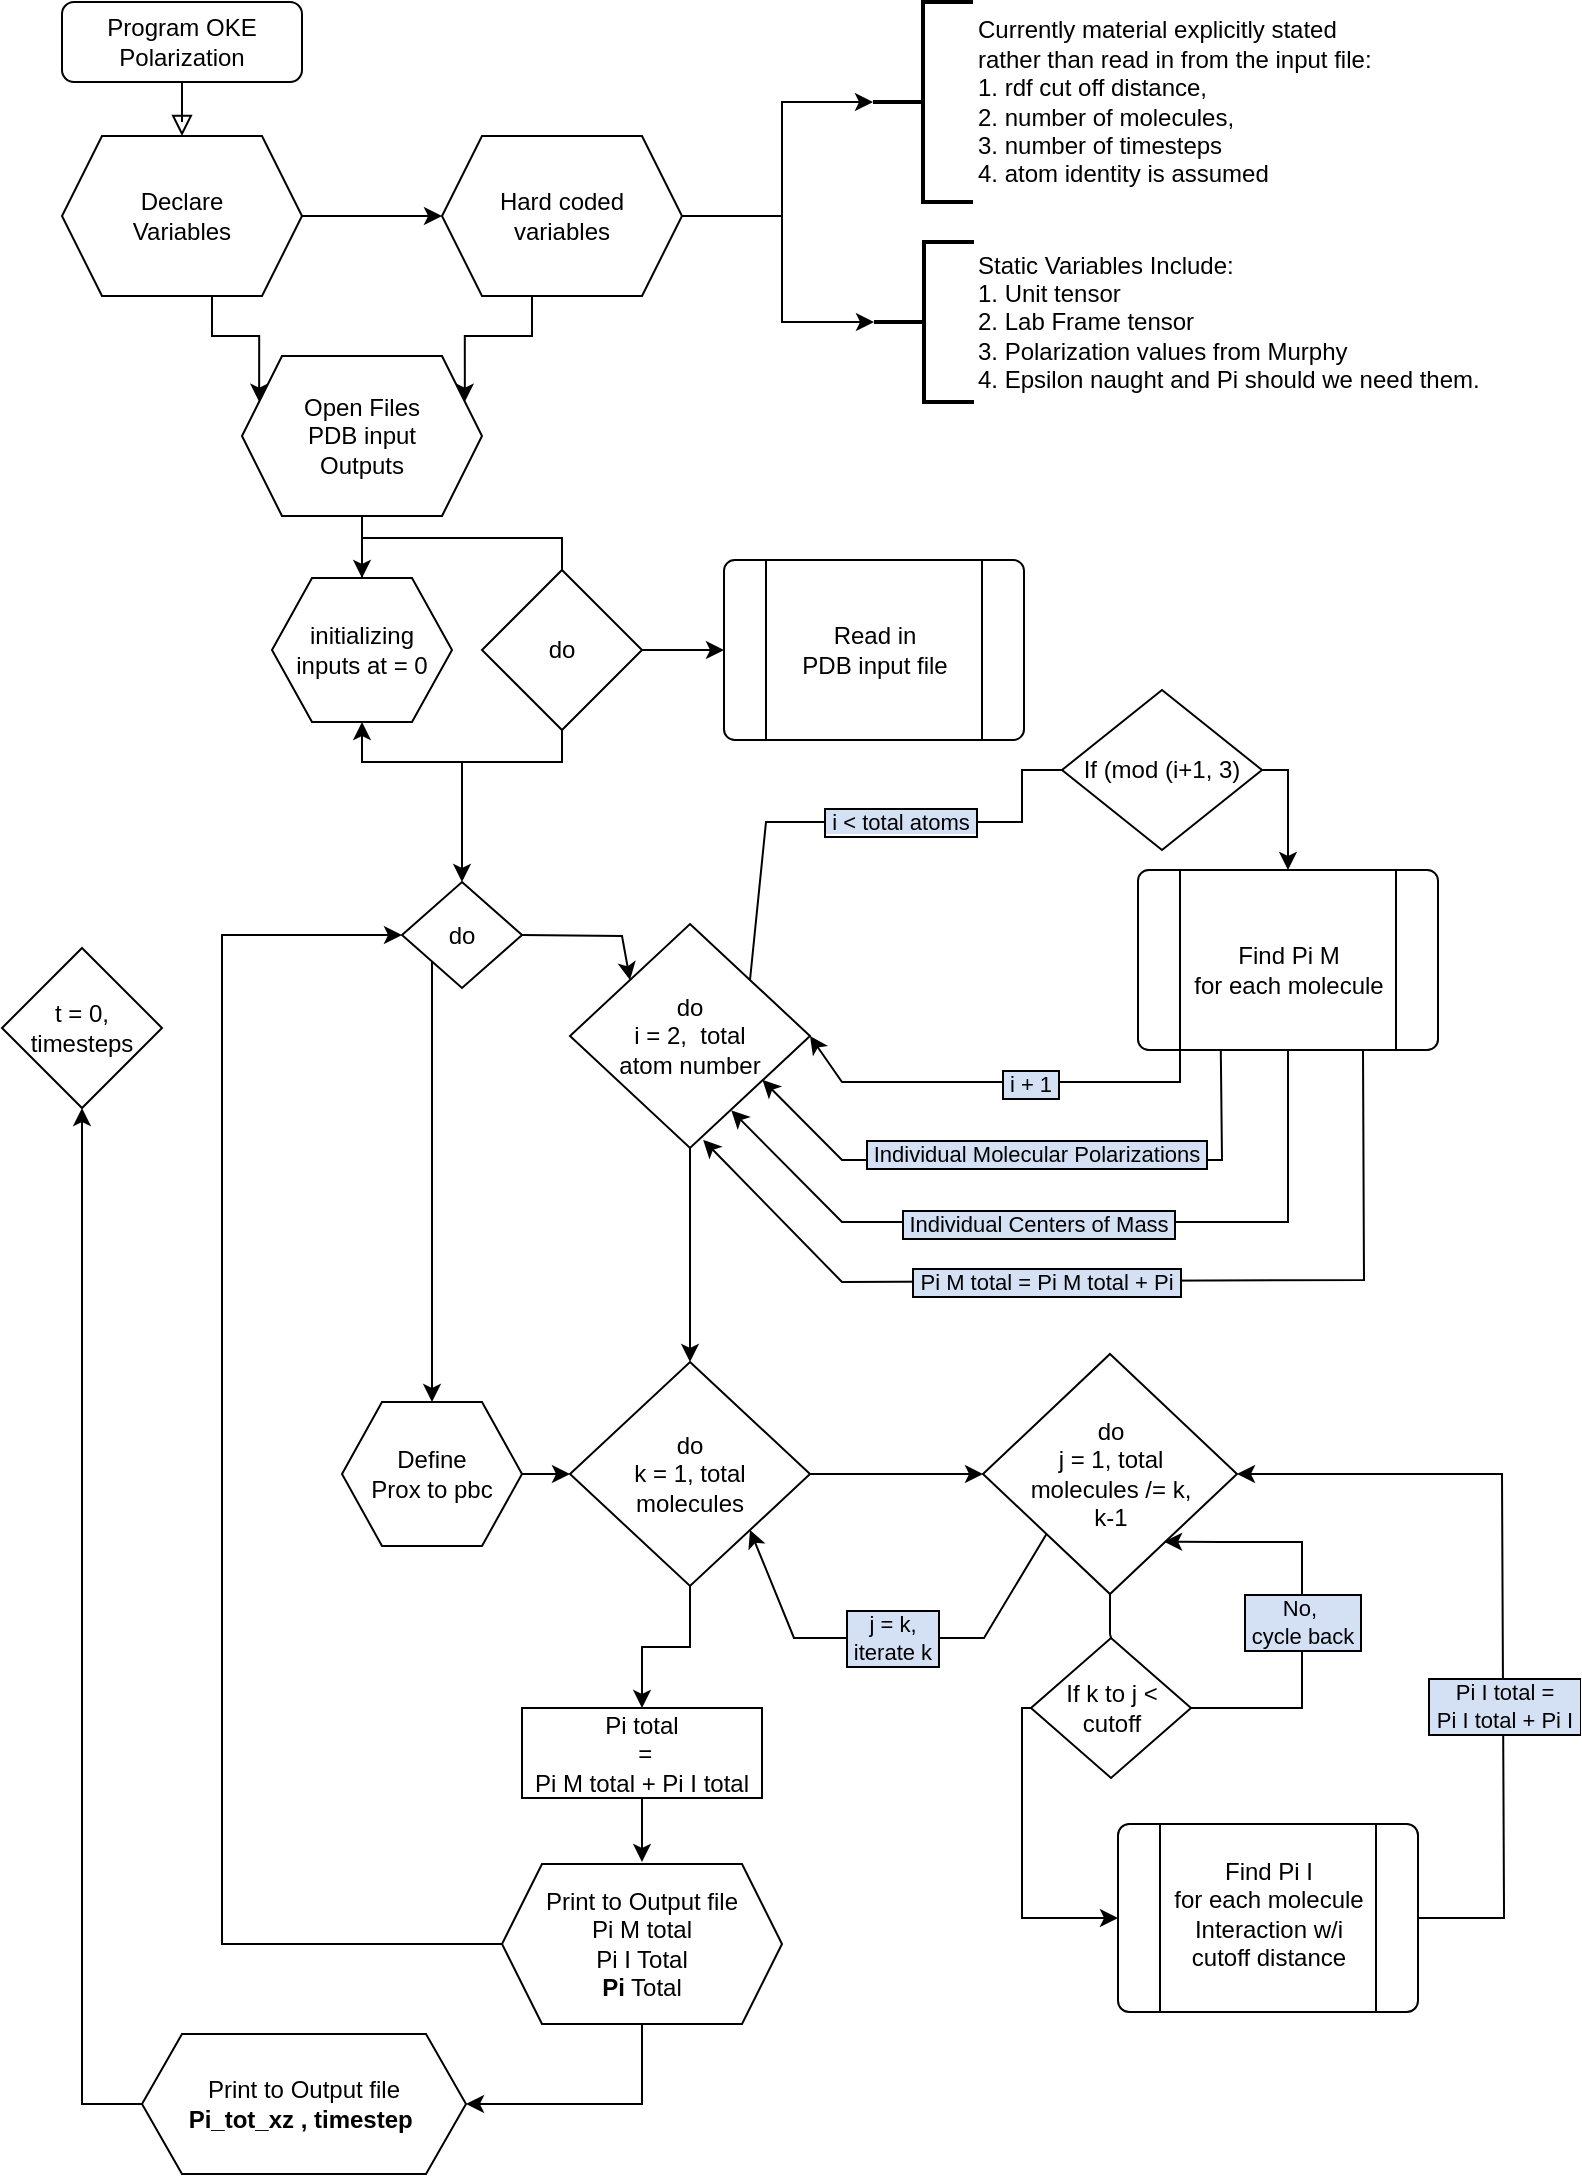 <mxfile version="20.2.3" type="github" pages="4">
  <diagram id="C5RBs43oDa-KdzZeNtuy" name="Overview">
    <mxGraphModel dx="569" dy="333" grid="1" gridSize="10" guides="1" tooltips="1" connect="1" arrows="1" fold="1" page="1" pageScale="1" pageWidth="827" pageHeight="1169" math="0" shadow="0">
      <root>
        <mxCell id="WIyWlLk6GJQsqaUBKTNV-0" />
        <mxCell id="WIyWlLk6GJQsqaUBKTNV-1" parent="WIyWlLk6GJQsqaUBKTNV-0" />
        <mxCell id="WIyWlLk6GJQsqaUBKTNV-2" value="" style="rounded=0;html=1;jettySize=auto;orthogonalLoop=1;fontSize=11;endArrow=block;endFill=0;endSize=8;strokeWidth=1;shadow=0;labelBackgroundColor=none;edgeStyle=orthogonalEdgeStyle;" parent="WIyWlLk6GJQsqaUBKTNV-1" source="WIyWlLk6GJQsqaUBKTNV-3" target="BzoPtWlY8ugBGljkZ4sm-0" edge="1">
          <mxGeometry relative="1" as="geometry" />
        </mxCell>
        <mxCell id="WIyWlLk6GJQsqaUBKTNV-3" value="Program OKE&lt;br&gt;Polarization" style="rounded=1;whiteSpace=wrap;html=1;fontSize=12;glass=0;strokeWidth=1;shadow=0;" parent="WIyWlLk6GJQsqaUBKTNV-1" vertex="1">
          <mxGeometry x="40" y="30" width="120" height="40" as="geometry" />
        </mxCell>
        <mxCell id="BzoPtWlY8ugBGljkZ4sm-4" style="edgeStyle=orthogonalEdgeStyle;rounded=0;orthogonalLoop=1;jettySize=auto;html=1;exitX=0.625;exitY=1;exitDx=0;exitDy=0;entryX=0;entryY=0.25;entryDx=0;entryDy=0;" edge="1" parent="WIyWlLk6GJQsqaUBKTNV-1" source="BzoPtWlY8ugBGljkZ4sm-0" target="BzoPtWlY8ugBGljkZ4sm-2">
          <mxGeometry relative="1" as="geometry" />
        </mxCell>
        <mxCell id="BzoPtWlY8ugBGljkZ4sm-7" style="edgeStyle=orthogonalEdgeStyle;rounded=0;orthogonalLoop=1;jettySize=auto;html=1;exitX=1;exitY=0.5;exitDx=0;exitDy=0;entryX=0;entryY=0.5;entryDx=0;entryDy=0;" edge="1" parent="WIyWlLk6GJQsqaUBKTNV-1" source="BzoPtWlY8ugBGljkZ4sm-0" target="BzoPtWlY8ugBGljkZ4sm-1">
          <mxGeometry relative="1" as="geometry" />
        </mxCell>
        <mxCell id="BzoPtWlY8ugBGljkZ4sm-0" value="Declare &lt;br&gt;Variables" style="shape=hexagon;perimeter=hexagonPerimeter2;whiteSpace=wrap;html=1;fixedSize=1;" vertex="1" parent="WIyWlLk6GJQsqaUBKTNV-1">
          <mxGeometry x="40" y="97" width="120" height="80" as="geometry" />
        </mxCell>
        <mxCell id="BzoPtWlY8ugBGljkZ4sm-5" style="edgeStyle=orthogonalEdgeStyle;rounded=0;orthogonalLoop=1;jettySize=auto;html=1;exitX=0.375;exitY=1;exitDx=0;exitDy=0;entryX=1;entryY=0.25;entryDx=0;entryDy=0;" edge="1" parent="WIyWlLk6GJQsqaUBKTNV-1" source="BzoPtWlY8ugBGljkZ4sm-1" target="BzoPtWlY8ugBGljkZ4sm-2">
          <mxGeometry relative="1" as="geometry" />
        </mxCell>
        <mxCell id="BzoPtWlY8ugBGljkZ4sm-9" style="edgeStyle=orthogonalEdgeStyle;rounded=0;orthogonalLoop=1;jettySize=auto;html=1;exitX=1;exitY=0.5;exitDx=0;exitDy=0;entryX=0;entryY=0.5;entryDx=0;entryDy=0;entryPerimeter=0;" edge="1" parent="WIyWlLk6GJQsqaUBKTNV-1" source="BzoPtWlY8ugBGljkZ4sm-1" target="BzoPtWlY8ugBGljkZ4sm-10">
          <mxGeometry relative="1" as="geometry">
            <mxPoint x="530" y="150" as="targetPoint" />
            <Array as="points">
              <mxPoint x="400" y="137" />
              <mxPoint x="400" y="80" />
            </Array>
          </mxGeometry>
        </mxCell>
        <mxCell id="szARiX66L0y_KDkhhzYn-0" style="edgeStyle=orthogonalEdgeStyle;rounded=0;orthogonalLoop=1;jettySize=auto;html=1;exitX=1;exitY=0.5;exitDx=0;exitDy=0;entryX=0;entryY=0.5;entryDx=0;entryDy=0;entryPerimeter=0;" edge="1" parent="WIyWlLk6GJQsqaUBKTNV-1" source="BzoPtWlY8ugBGljkZ4sm-1" target="szARiX66L0y_KDkhhzYn-1">
          <mxGeometry relative="1" as="geometry">
            <mxPoint x="470" y="200" as="targetPoint" />
            <Array as="points">
              <mxPoint x="400" y="137" />
              <mxPoint x="400" y="190" />
            </Array>
          </mxGeometry>
        </mxCell>
        <mxCell id="BzoPtWlY8ugBGljkZ4sm-1" value="Hard coded &lt;br&gt;&lt;span style=&quot;color: rgba(0, 0, 0, 0); font-family: monospace; font-size: 0px; text-align: start;&quot;&gt;%3CmxGraphModel%3E%3Croot%3E%3CmxCell%20id%3D%220%22%2F%3E%3CmxCell%20id%3D%221%22%20parent%3D%220%22%2F%3E%3CmxCell%20id%3D%222%22%20value%3D%22%22%20style%3D%22shape%3Dhexagon%3Bperimeter%3DhexagonPerimeter2%3BwhiteSpace%3Dwrap%3Bhtml%3D1%3BfixedSize%3D1%3B%22%20vertex%3D%221%22%20parent%3D%221%22%3E%3CmxGeometry%20x%3D%22160%22%20y%3D%22170%22%20width%3D%22120%22%20height%3D%2280%22%20as%3D%22geometry%22%2F%3E%3C%2FmxCell%3E%3C%2Froot%3E%3C%2FmxGraphModel%3E&lt;/span&gt;variables" style="shape=hexagon;perimeter=hexagonPerimeter2;whiteSpace=wrap;html=1;fixedSize=1;" vertex="1" parent="WIyWlLk6GJQsqaUBKTNV-1">
          <mxGeometry x="230" y="97" width="120" height="80" as="geometry" />
        </mxCell>
        <mxCell id="BzoPtWlY8ugBGljkZ4sm-20" value="" style="edgeStyle=orthogonalEdgeStyle;rounded=0;orthogonalLoop=1;jettySize=auto;html=1;" edge="1" parent="WIyWlLk6GJQsqaUBKTNV-1" source="BzoPtWlY8ugBGljkZ4sm-2" target="BzoPtWlY8ugBGljkZ4sm-19">
          <mxGeometry relative="1" as="geometry" />
        </mxCell>
        <mxCell id="BzoPtWlY8ugBGljkZ4sm-2" value="Open Files&lt;br&gt;PDB input&lt;br&gt;Outputs" style="shape=hexagon;perimeter=hexagonPerimeter2;whiteSpace=wrap;html=1;fixedSize=1;" vertex="1" parent="WIyWlLk6GJQsqaUBKTNV-1">
          <mxGeometry x="130" y="207" width="120" height="80" as="geometry" />
        </mxCell>
        <mxCell id="BzoPtWlY8ugBGljkZ4sm-11" value="" style="verticalLabelPosition=bottom;verticalAlign=top;html=1;shape=process;whiteSpace=wrap;rounded=1;size=0.14;arcSize=6;" vertex="1" parent="WIyWlLk6GJQsqaUBKTNV-1">
          <mxGeometry x="371" y="309" width="150" height="90" as="geometry" />
        </mxCell>
        <mxCell id="BzoPtWlY8ugBGljkZ4sm-10" value="Currently material explicitly stated&lt;br&gt;rather than read in from the input file:&lt;br&gt;1. rdf cut off distance, &lt;br&gt;2. number of molecules,&lt;br&gt;3. number of timesteps&lt;br&gt;4. atom identity is assumed" style="strokeWidth=2;html=1;shape=mxgraph.flowchart.annotation_2;align=left;labelPosition=right;pointerEvents=1;" vertex="1" parent="WIyWlLk6GJQsqaUBKTNV-1">
          <mxGeometry x="445.5" y="30" width="50" height="100" as="geometry" />
        </mxCell>
        <mxCell id="BzoPtWlY8ugBGljkZ4sm-12" value="Read in &lt;br&gt;PDB input file" style="text;html=1;resizable=0;autosize=1;align=center;verticalAlign=middle;points=[];fillColor=none;strokeColor=none;rounded=0;" vertex="1" parent="WIyWlLk6GJQsqaUBKTNV-1">
          <mxGeometry x="396" y="334" width="100" height="40" as="geometry" />
        </mxCell>
        <mxCell id="BzoPtWlY8ugBGljkZ4sm-13" value="" style="verticalLabelPosition=bottom;verticalAlign=top;html=1;shape=process;whiteSpace=wrap;rounded=1;size=0.14;arcSize=6;" vertex="1" parent="WIyWlLk6GJQsqaUBKTNV-1">
          <mxGeometry x="578" y="464" width="150" height="90" as="geometry" />
        </mxCell>
        <mxCell id="BzoPtWlY8ugBGljkZ4sm-15" value="" style="verticalLabelPosition=bottom;verticalAlign=top;html=1;shape=process;whiteSpace=wrap;rounded=1;size=0.14;arcSize=6;" vertex="1" parent="WIyWlLk6GJQsqaUBKTNV-1">
          <mxGeometry x="568" y="941" width="150" height="94" as="geometry" />
        </mxCell>
        <mxCell id="BzoPtWlY8ugBGljkZ4sm-17" value="Find Pi M &lt;br&gt;for each molecule" style="text;html=1;resizable=0;autosize=1;align=center;verticalAlign=middle;points=[];fillColor=none;strokeColor=none;rounded=0;" vertex="1" parent="WIyWlLk6GJQsqaUBKTNV-1">
          <mxGeometry x="593" y="494" width="120" height="40" as="geometry" />
        </mxCell>
        <mxCell id="BzoPtWlY8ugBGljkZ4sm-18" value="Find Pi I&lt;br&gt;for each molecule&lt;br&gt;Interaction w/i&lt;br&gt;cutoff distance" style="text;html=1;resizable=0;autosize=1;align=center;verticalAlign=middle;points=[];fillColor=none;strokeColor=none;rounded=0;" vertex="1" parent="WIyWlLk6GJQsqaUBKTNV-1">
          <mxGeometry x="583" y="951" width="120" height="70" as="geometry" />
        </mxCell>
        <mxCell id="BzoPtWlY8ugBGljkZ4sm-43" style="edgeStyle=orthogonalEdgeStyle;rounded=0;orthogonalLoop=1;jettySize=auto;html=1;entryX=0.5;entryY=1;entryDx=0;entryDy=0;" edge="1" parent="WIyWlLk6GJQsqaUBKTNV-1" source="BzoPtWlY8ugBGljkZ4sm-19" target="BzoPtWlY8ugBGljkZ4sm-19">
          <mxGeometry relative="1" as="geometry">
            <Array as="points">
              <mxPoint x="190" y="298" />
              <mxPoint x="290" y="298" />
              <mxPoint x="290" y="410" />
              <mxPoint x="190" y="410" />
            </Array>
          </mxGeometry>
        </mxCell>
        <mxCell id="BzoPtWlY8ugBGljkZ4sm-19" value="initializing&lt;br&gt;inputs at = 0" style="shape=hexagon;perimeter=hexagonPerimeter2;whiteSpace=wrap;html=1;fixedSize=1;" vertex="1" parent="WIyWlLk6GJQsqaUBKTNV-1">
          <mxGeometry x="145" y="318" width="90" height="72" as="geometry" />
        </mxCell>
        <mxCell id="BzoPtWlY8ugBGljkZ4sm-21" value="t = 0, timesteps" style="rhombus;whiteSpace=wrap;html=1;" vertex="1" parent="WIyWlLk6GJQsqaUBKTNV-1">
          <mxGeometry x="10" y="503" width="80" height="80" as="geometry" />
        </mxCell>
        <mxCell id="BzoPtWlY8ugBGljkZ4sm-25" style="edgeStyle=orthogonalEdgeStyle;rounded=0;orthogonalLoop=1;jettySize=auto;html=1;exitX=0;exitY=1;exitDx=0;exitDy=0;" edge="1" parent="WIyWlLk6GJQsqaUBKTNV-1" source="BzoPtWlY8ugBGljkZ4sm-22" target="BzoPtWlY8ugBGljkZ4sm-24">
          <mxGeometry relative="1" as="geometry" />
        </mxCell>
        <mxCell id="BzoPtWlY8ugBGljkZ4sm-22" value="do" style="rhombus;whiteSpace=wrap;html=1;" vertex="1" parent="WIyWlLk6GJQsqaUBKTNV-1">
          <mxGeometry x="210" y="470" width="60" height="53" as="geometry" />
        </mxCell>
        <mxCell id="BzoPtWlY8ugBGljkZ4sm-77" style="edgeStyle=orthogonalEdgeStyle;rounded=0;orthogonalLoop=1;jettySize=auto;html=1;entryX=0;entryY=0.5;entryDx=0;entryDy=0;" edge="1" parent="WIyWlLk6GJQsqaUBKTNV-1" source="BzoPtWlY8ugBGljkZ4sm-24" target="BzoPtWlY8ugBGljkZ4sm-65">
          <mxGeometry relative="1" as="geometry" />
        </mxCell>
        <mxCell id="BzoPtWlY8ugBGljkZ4sm-24" value="Define&lt;br&gt;Prox to pbc" style="shape=hexagon;perimeter=hexagonPerimeter2;whiteSpace=wrap;html=1;fixedSize=1;" vertex="1" parent="WIyWlLk6GJQsqaUBKTNV-1">
          <mxGeometry x="180" y="730" width="90" height="72" as="geometry" />
        </mxCell>
        <mxCell id="BzoPtWlY8ugBGljkZ4sm-48" style="edgeStyle=orthogonalEdgeStyle;rounded=0;orthogonalLoop=1;jettySize=auto;html=1;" edge="1" parent="WIyWlLk6GJQsqaUBKTNV-1" source="BzoPtWlY8ugBGljkZ4sm-26" target="BzoPtWlY8ugBGljkZ4sm-65">
          <mxGeometry relative="1" as="geometry">
            <mxPoint x="330" y="800" as="targetPoint" />
          </mxGeometry>
        </mxCell>
        <mxCell id="BzoPtWlY8ugBGljkZ4sm-26" value="do&lt;br&gt;i = 2,&amp;nbsp; total &lt;br&gt;atom number" style="rhombus;whiteSpace=wrap;html=1;" vertex="1" parent="WIyWlLk6GJQsqaUBKTNV-1">
          <mxGeometry x="294" y="491" width="120" height="112" as="geometry" />
        </mxCell>
        <mxCell id="BzoPtWlY8ugBGljkZ4sm-45" style="edgeStyle=orthogonalEdgeStyle;rounded=0;orthogonalLoop=1;jettySize=auto;html=1;exitX=1;exitY=0.5;exitDx=0;exitDy=0;entryX=0;entryY=0.5;entryDx=0;entryDy=0;" edge="1" parent="WIyWlLk6GJQsqaUBKTNV-1" source="BzoPtWlY8ugBGljkZ4sm-44" target="BzoPtWlY8ugBGljkZ4sm-11">
          <mxGeometry relative="1" as="geometry" />
        </mxCell>
        <mxCell id="BzoPtWlY8ugBGljkZ4sm-44" value="do" style="rhombus;whiteSpace=wrap;html=1;" vertex="1" parent="WIyWlLk6GJQsqaUBKTNV-1">
          <mxGeometry x="250" y="314" width="80" height="80" as="geometry" />
        </mxCell>
        <mxCell id="BzoPtWlY8ugBGljkZ4sm-46" value="" style="endArrow=classic;html=1;rounded=0;entryX=0.5;entryY=0;entryDx=0;entryDy=0;" edge="1" parent="WIyWlLk6GJQsqaUBKTNV-1" target="BzoPtWlY8ugBGljkZ4sm-22">
          <mxGeometry width="50" height="50" relative="1" as="geometry">
            <mxPoint x="240" y="410" as="sourcePoint" />
            <mxPoint x="380" y="490" as="targetPoint" />
            <Array as="points">
              <mxPoint x="240" y="440" />
            </Array>
          </mxGeometry>
        </mxCell>
        <mxCell id="BzoPtWlY8ugBGljkZ4sm-47" value="" style="endArrow=classic;html=1;rounded=0;exitX=1;exitY=0.5;exitDx=0;exitDy=0;entryX=0;entryY=0;entryDx=0;entryDy=0;" edge="1" parent="WIyWlLk6GJQsqaUBKTNV-1" source="BzoPtWlY8ugBGljkZ4sm-22" target="BzoPtWlY8ugBGljkZ4sm-26">
          <mxGeometry width="50" height="50" relative="1" as="geometry">
            <mxPoint x="380" y="650" as="sourcePoint" />
            <mxPoint x="430" y="600" as="targetPoint" />
            <Array as="points">
              <mxPoint x="320" y="497" />
            </Array>
          </mxGeometry>
        </mxCell>
        <mxCell id="BzoPtWlY8ugBGljkZ4sm-49" value="" style="endArrow=classic;html=1;rounded=0;entryX=0.555;entryY=0.964;entryDx=0;entryDy=0;entryPerimeter=0;exitX=0.75;exitY=1;exitDx=0;exitDy=0;" edge="1" parent="WIyWlLk6GJQsqaUBKTNV-1" source="BzoPtWlY8ugBGljkZ4sm-13" target="BzoPtWlY8ugBGljkZ4sm-26">
          <mxGeometry relative="1" as="geometry">
            <mxPoint x="691" y="560" as="sourcePoint" />
            <mxPoint x="354" y="600" as="targetPoint" />
            <Array as="points">
              <mxPoint x="691" y="669" />
              <mxPoint x="430" y="670" />
            </Array>
          </mxGeometry>
        </mxCell>
        <mxCell id="BzoPtWlY8ugBGljkZ4sm-50" value="&amp;nbsp;Pi M total = Pi M total + Pi&amp;nbsp;" style="edgeLabel;resizable=0;html=1;align=center;verticalAlign=middle;labelBorderColor=default;labelBackgroundColor=#D4E1F5;" connectable="0" vertex="1" parent="BzoPtWlY8ugBGljkZ4sm-49">
          <mxGeometry relative="1" as="geometry">
            <mxPoint x="-37" as="offset" />
          </mxGeometry>
        </mxCell>
        <mxCell id="BzoPtWlY8ugBGljkZ4sm-51" value="I" style="endArrow=classic;html=1;rounded=0;exitX=0.5;exitY=1;exitDx=0;exitDy=0;align=center;entryX=0.672;entryY=0.832;entryDx=0;entryDy=0;entryPerimeter=0;" edge="1" parent="WIyWlLk6GJQsqaUBKTNV-1" source="BzoPtWlY8ugBGljkZ4sm-13" target="BzoPtWlY8ugBGljkZ4sm-26">
          <mxGeometry x="0.13" relative="1" as="geometry">
            <mxPoint x="656" y="560.0" as="sourcePoint" />
            <mxPoint x="390" y="600" as="targetPoint" />
            <Array as="points">
              <mxPoint x="653" y="640" />
              <mxPoint x="430" y="640" />
            </Array>
            <mxPoint as="offset" />
          </mxGeometry>
        </mxCell>
        <mxCell id="BzoPtWlY8ugBGljkZ4sm-58" value="&amp;nbsp;Individual Centers of Mass&amp;nbsp;" style="edgeLabel;resizable=0;html=1;align=center;verticalAlign=middle;labelBorderColor=default;labelBackgroundColor=#D4E1F5;" connectable="0" vertex="1" parent="BzoPtWlY8ugBGljkZ4sm-51">
          <mxGeometry relative="1" as="geometry">
            <mxPoint x="-17" y="1" as="offset" />
          </mxGeometry>
        </mxCell>
        <mxCell id="BzoPtWlY8ugBGljkZ4sm-54" value="I" style="endArrow=classic;html=1;rounded=0;entryX=0.802;entryY=0.696;entryDx=0;entryDy=0;entryPerimeter=0;exitX=0.276;exitY=1.002;exitDx=0;exitDy=0;exitPerimeter=0;" edge="1" parent="WIyWlLk6GJQsqaUBKTNV-1" source="BzoPtWlY8ugBGljkZ4sm-13" target="BzoPtWlY8ugBGljkZ4sm-26">
          <mxGeometry relative="1" as="geometry">
            <mxPoint x="620" y="570" as="sourcePoint" />
            <mxPoint x="395.4" y="563.584" as="targetPoint" />
            <Array as="points">
              <mxPoint x="620" y="609" />
              <mxPoint x="430" y="609" />
            </Array>
          </mxGeometry>
        </mxCell>
        <mxCell id="BzoPtWlY8ugBGljkZ4sm-57" value="&amp;nbsp;Individual Molecular Polarizations&amp;nbsp;" style="edgeLabel;resizable=0;html=1;align=center;verticalAlign=middle;labelBorderColor=default;labelBackgroundColor=#D4E1F5;" connectable="0" vertex="1" parent="BzoPtWlY8ugBGljkZ4sm-54">
          <mxGeometry relative="1" as="geometry">
            <mxPoint x="2" y="-3" as="offset" />
          </mxGeometry>
        </mxCell>
        <mxCell id="BzoPtWlY8ugBGljkZ4sm-62" value="" style="endArrow=classic;html=1;rounded=0;exitX=0.14;exitY=0.993;exitDx=0;exitDy=0;entryX=1;entryY=0.5;entryDx=0;entryDy=0;exitPerimeter=0;" edge="1" parent="WIyWlLk6GJQsqaUBKTNV-1" source="BzoPtWlY8ugBGljkZ4sm-13" target="BzoPtWlY8ugBGljkZ4sm-26">
          <mxGeometry relative="1" as="geometry">
            <mxPoint x="599.0" y="566.37" as="sourcePoint" />
            <mxPoint x="410.72" y="555.968" as="targetPoint" />
            <Array as="points">
              <mxPoint x="599" y="570" />
              <mxPoint x="490" y="570" />
              <mxPoint x="470" y="570" />
              <mxPoint x="430" y="570" />
            </Array>
          </mxGeometry>
        </mxCell>
        <mxCell id="BzoPtWlY8ugBGljkZ4sm-64" value="&amp;nbsp;i + 1&amp;nbsp;" style="edgeLabel;resizable=0;html=1;align=center;verticalAlign=middle;labelBorderColor=default;labelBackgroundColor=#D4E1F5;" connectable="0" vertex="1" parent="BzoPtWlY8ugBGljkZ4sm-62">
          <mxGeometry relative="1" as="geometry">
            <mxPoint x="15" y="1" as="offset" />
          </mxGeometry>
        </mxCell>
        <mxCell id="BzoPtWlY8ugBGljkZ4sm-67" style="edgeStyle=orthogonalEdgeStyle;rounded=0;orthogonalLoop=1;jettySize=auto;html=1;exitX=1;exitY=0.5;exitDx=0;exitDy=0;entryX=0;entryY=0.5;entryDx=0;entryDy=0;" edge="1" parent="WIyWlLk6GJQsqaUBKTNV-1" source="BzoPtWlY8ugBGljkZ4sm-65" target="BzoPtWlY8ugBGljkZ4sm-66">
          <mxGeometry relative="1" as="geometry" />
        </mxCell>
        <mxCell id="BzoPtWlY8ugBGljkZ4sm-86" style="edgeStyle=orthogonalEdgeStyle;rounded=0;orthogonalLoop=1;jettySize=auto;html=1;exitX=0.5;exitY=1;exitDx=0;exitDy=0;" edge="1" parent="WIyWlLk6GJQsqaUBKTNV-1" source="BzoPtWlY8ugBGljkZ4sm-65" target="BzoPtWlY8ugBGljkZ4sm-87">
          <mxGeometry relative="1" as="geometry">
            <mxPoint x="330.143" y="960" as="targetPoint" />
          </mxGeometry>
        </mxCell>
        <mxCell id="BzoPtWlY8ugBGljkZ4sm-65" value="do&lt;br&gt;k = 1, total&lt;br&gt;molecules" style="rhombus;whiteSpace=wrap;html=1;" vertex="1" parent="WIyWlLk6GJQsqaUBKTNV-1">
          <mxGeometry x="294" y="710" width="120" height="112" as="geometry" />
        </mxCell>
        <mxCell id="BzoPtWlY8ugBGljkZ4sm-68" style="edgeStyle=orthogonalEdgeStyle;rounded=0;orthogonalLoop=1;jettySize=auto;html=1;exitX=0;exitY=0.5;exitDx=0;exitDy=0;startArrow=none;entryX=0;entryY=0.5;entryDx=0;entryDy=0;" edge="1" parent="WIyWlLk6GJQsqaUBKTNV-1" source="BzoPtWlY8ugBGljkZ4sm-71" target="BzoPtWlY8ugBGljkZ4sm-15">
          <mxGeometry relative="1" as="geometry">
            <mxPoint x="567.5" y="875" as="sourcePoint" />
            <Array as="points">
              <mxPoint x="520" y="883" />
              <mxPoint x="520" y="988" />
            </Array>
          </mxGeometry>
        </mxCell>
        <mxCell id="BzoPtWlY8ugBGljkZ4sm-66" value="do&lt;br&gt;j = 1, total&lt;br&gt;molecules /= k,&lt;br&gt;k-1" style="rhombus;whiteSpace=wrap;html=1;" vertex="1" parent="WIyWlLk6GJQsqaUBKTNV-1">
          <mxGeometry x="500.5" y="706" width="127" height="120" as="geometry" />
        </mxCell>
        <mxCell id="BzoPtWlY8ugBGljkZ4sm-71" value="If k to j &amp;lt;&lt;br&gt;cutoff" style="rhombus;whiteSpace=wrap;html=1;labelBackgroundColor=none;labelBorderColor=none;" vertex="1" parent="WIyWlLk6GJQsqaUBKTNV-1">
          <mxGeometry x="524.5" y="848" width="80" height="70" as="geometry" />
        </mxCell>
        <mxCell id="BzoPtWlY8ugBGljkZ4sm-72" value="" style="edgeStyle=orthogonalEdgeStyle;rounded=0;orthogonalLoop=1;jettySize=auto;html=1;exitX=0.5;exitY=1;exitDx=0;exitDy=0;endArrow=none;" edge="1" parent="WIyWlLk6GJQsqaUBKTNV-1" source="BzoPtWlY8ugBGljkZ4sm-66" target="BzoPtWlY8ugBGljkZ4sm-71">
          <mxGeometry relative="1" as="geometry">
            <mxPoint x="567.5" y="859" as="sourcePoint" />
            <mxPoint x="567.5" y="980" as="targetPoint" />
          </mxGeometry>
        </mxCell>
        <mxCell id="BzoPtWlY8ugBGljkZ4sm-75" value="" style="endArrow=classic;html=1;rounded=0;exitX=1;exitY=0.5;exitDx=0;exitDy=0;entryX=0.713;entryY=0.782;entryDx=0;entryDy=0;entryPerimeter=0;" edge="1" parent="WIyWlLk6GJQsqaUBKTNV-1" source="BzoPtWlY8ugBGljkZ4sm-71" target="BzoPtWlY8ugBGljkZ4sm-66">
          <mxGeometry relative="1" as="geometry">
            <mxPoint x="603.5" y="885" as="sourcePoint" />
            <mxPoint x="627.5" y="768" as="targetPoint" />
            <Array as="points">
              <mxPoint x="640" y="883" />
              <mxPoint x="660" y="883" />
              <mxPoint x="660" y="810" />
              <mxPoint x="660" y="800" />
              <mxPoint x="620" y="800" />
            </Array>
          </mxGeometry>
        </mxCell>
        <mxCell id="BzoPtWlY8ugBGljkZ4sm-76" value="No,&amp;nbsp;&lt;br&gt;&amp;nbsp;cycle back&amp;nbsp;" style="edgeLabel;resizable=0;html=1;align=center;verticalAlign=middle;labelBackgroundColor=#D4E1F5;labelBorderColor=default;" connectable="0" vertex="1" parent="BzoPtWlY8ugBGljkZ4sm-75">
          <mxGeometry relative="1" as="geometry">
            <mxPoint y="5" as="offset" />
          </mxGeometry>
        </mxCell>
        <mxCell id="BzoPtWlY8ugBGljkZ4sm-80" value="" style="endArrow=classic;html=1;rounded=0;exitX=1;exitY=0.5;exitDx=0;exitDy=0;entryX=1;entryY=0.5;entryDx=0;entryDy=0;" edge="1" parent="WIyWlLk6GJQsqaUBKTNV-1" source="BzoPtWlY8ugBGljkZ4sm-15" target="BzoPtWlY8ugBGljkZ4sm-66">
          <mxGeometry relative="1" as="geometry">
            <mxPoint x="411" y="923" as="sourcePoint" />
            <mxPoint x="511" y="923" as="targetPoint" />
            <Array as="points">
              <mxPoint x="761" y="988" />
              <mxPoint x="761" y="983" />
              <mxPoint x="760" y="766" />
            </Array>
          </mxGeometry>
        </mxCell>
        <mxCell id="BzoPtWlY8ugBGljkZ4sm-81" value="Pi I total = &lt;br&gt;&amp;nbsp;Pi I total + Pi I&amp;nbsp;" style="edgeLabel;resizable=0;html=1;align=center;verticalAlign=middle;labelBackgroundColor=#D4E1F5;labelBorderColor=default;" connectable="0" vertex="1" parent="BzoPtWlY8ugBGljkZ4sm-80">
          <mxGeometry relative="1" as="geometry">
            <mxPoint y="50" as="offset" />
          </mxGeometry>
        </mxCell>
        <mxCell id="BzoPtWlY8ugBGljkZ4sm-84" value="" style="endArrow=classic;html=1;rounded=0;exitX=0;exitY=1;exitDx=0;exitDy=0;entryX=1;entryY=1;entryDx=0;entryDy=0;" edge="1" parent="WIyWlLk6GJQsqaUBKTNV-1" source="BzoPtWlY8ugBGljkZ4sm-66" target="BzoPtWlY8ugBGljkZ4sm-65">
          <mxGeometry relative="1" as="geometry">
            <mxPoint x="538.25" y="749" as="sourcePoint" />
            <mxPoint x="390" y="747" as="targetPoint" />
            <Array as="points">
              <mxPoint x="501" y="848" />
              <mxPoint x="406" y="848" />
            </Array>
          </mxGeometry>
        </mxCell>
        <mxCell id="BzoPtWlY8ugBGljkZ4sm-85" value="j = k,&lt;br&gt;&amp;nbsp;iterate k&amp;nbsp;" style="edgeLabel;resizable=0;html=1;align=center;verticalAlign=middle;labelBackgroundColor=#D4E1F5;labelBorderColor=default;" connectable="0" vertex="1" parent="BzoPtWlY8ugBGljkZ4sm-84">
          <mxGeometry relative="1" as="geometry" />
        </mxCell>
        <mxCell id="BzoPtWlY8ugBGljkZ4sm-89" style="edgeStyle=orthogonalEdgeStyle;rounded=0;orthogonalLoop=1;jettySize=auto;html=1;" edge="1" parent="WIyWlLk6GJQsqaUBKTNV-1" source="BzoPtWlY8ugBGljkZ4sm-87">
          <mxGeometry relative="1" as="geometry">
            <mxPoint x="330" y="960" as="targetPoint" />
          </mxGeometry>
        </mxCell>
        <mxCell id="BzoPtWlY8ugBGljkZ4sm-87" value="Pi total&lt;span style=&quot;color: rgba(0, 0, 0, 0); font-family: monospace; font-size: 0px; text-align: start;&quot;&gt;%3CmxGraphModel%3E%3Croot%3E%3CmxCell%20id%3D%220%22%2F%3E%3CmxCell%20id%3D%221%22%20parent%3D%220%22%2F%3E%3CmxCell%20id%3D%222%22%20value%3D%22do%26lt%3Bbr%26gt%3Bk%20%3D%201%2C%20total%26lt%3Bbr%26gt%3Bmolecules%22%20style%3D%22rhombus%3BwhiteSpace%3Dwrap%3Bhtml%3D1%3B%22%20vertex%3D%221%22%20parent%3D%221%22%3E%3CmxGeometry%20x%3D%22270%22%20y%3D%22820%22%20width%3D%22120%22%20height%3D%22112%22%20as%3D%22geometry%22%2F%3E%3C%2FmxCell%3E%3C%2Froot%3E%3C%2FmxGraphModel%3E&lt;/span&gt;&lt;br&gt;&amp;nbsp;=&lt;br&gt;Pi M total + Pi I total" style="rounded=0;whiteSpace=wrap;html=1;labelBackgroundColor=none;labelBorderColor=none;" vertex="1" parent="WIyWlLk6GJQsqaUBKTNV-1">
          <mxGeometry x="270" y="883" width="120" height="45" as="geometry" />
        </mxCell>
        <mxCell id="szARiX66L0y_KDkhhzYn-12" style="edgeStyle=orthogonalEdgeStyle;rounded=0;orthogonalLoop=1;jettySize=auto;html=1;exitX=0;exitY=0.5;exitDx=0;exitDy=0;labelBorderColor=default;entryX=0;entryY=0.5;entryDx=0;entryDy=0;" edge="1" parent="WIyWlLk6GJQsqaUBKTNV-1" source="BzoPtWlY8ugBGljkZ4sm-91" target="BzoPtWlY8ugBGljkZ4sm-22">
          <mxGeometry relative="1" as="geometry">
            <mxPoint x="140" y="500" as="targetPoint" />
            <Array as="points">
              <mxPoint x="120" y="1001" />
              <mxPoint x="120" y="496" />
            </Array>
          </mxGeometry>
        </mxCell>
        <mxCell id="fN7FtGa0u4BAluEUMv_l-0" style="edgeStyle=orthogonalEdgeStyle;rounded=0;orthogonalLoop=1;jettySize=auto;html=1;exitX=0.5;exitY=1;exitDx=0;exitDy=0;entryX=1;entryY=0.5;entryDx=0;entryDy=0;labelBorderColor=default;" edge="1" parent="WIyWlLk6GJQsqaUBKTNV-1" source="BzoPtWlY8ugBGljkZ4sm-91" target="BzoPtWlY8ugBGljkZ4sm-92">
          <mxGeometry relative="1" as="geometry" />
        </mxCell>
        <mxCell id="BzoPtWlY8ugBGljkZ4sm-91" value="Print to Output file&lt;br&gt;Pi M total&lt;br&gt;Pi I Total&lt;br&gt;&lt;b&gt;Pi&lt;/b&gt; Total" style="shape=hexagon;perimeter=hexagonPerimeter2;whiteSpace=wrap;html=1;fixedSize=1;labelBackgroundColor=none;labelBorderColor=none;" vertex="1" parent="WIyWlLk6GJQsqaUBKTNV-1">
          <mxGeometry x="260" y="961" width="140" height="80" as="geometry" />
        </mxCell>
        <mxCell id="BzoPtWlY8ugBGljkZ4sm-95" style="edgeStyle=orthogonalEdgeStyle;rounded=0;orthogonalLoop=1;jettySize=auto;html=1;exitX=0;exitY=0.5;exitDx=0;exitDy=0;" edge="1" parent="WIyWlLk6GJQsqaUBKTNV-1" source="BzoPtWlY8ugBGljkZ4sm-92" target="BzoPtWlY8ugBGljkZ4sm-21">
          <mxGeometry relative="1" as="geometry" />
        </mxCell>
        <mxCell id="BzoPtWlY8ugBGljkZ4sm-92" value="Print to Output file&lt;br&gt;&lt;b&gt;Pi_tot_xz , timestep&lt;/b&gt;&amp;nbsp;" style="shape=hexagon;perimeter=hexagonPerimeter2;whiteSpace=wrap;html=1;fixedSize=1;labelBackgroundColor=none;labelBorderColor=none;" vertex="1" parent="WIyWlLk6GJQsqaUBKTNV-1">
          <mxGeometry x="80" y="1046" width="162" height="70" as="geometry" />
        </mxCell>
        <mxCell id="szARiX66L0y_KDkhhzYn-1" value="Static Variables Include:&lt;br&gt;1. Unit tensor&lt;br&gt;2. Lab Frame tensor&lt;br&gt;3. Polarization values from Murphy&lt;br&gt;4. Epsilon naught and Pi should we need them." style="strokeWidth=2;html=1;shape=mxgraph.flowchart.annotation_2;align=left;labelPosition=right;pointerEvents=1;labelBackgroundColor=none;labelBorderColor=none;" vertex="1" parent="WIyWlLk6GJQsqaUBKTNV-1">
          <mxGeometry x="446" y="150" width="50" height="80" as="geometry" />
        </mxCell>
        <mxCell id="szARiX66L0y_KDkhhzYn-5" value="" style="endArrow=classic;html=1;rounded=0;exitX=1;exitY=0.5;exitDx=0;exitDy=0;entryX=0.5;entryY=0;entryDx=0;entryDy=0;labelBorderColor=default;startArrow=none;" edge="1" parent="WIyWlLk6GJQsqaUBKTNV-1" source="szARiX66L0y_KDkhhzYn-7" target="BzoPtWlY8ugBGljkZ4sm-13">
          <mxGeometry relative="1" as="geometry">
            <mxPoint x="360" y="470" as="sourcePoint" />
            <mxPoint x="640" y="440" as="targetPoint" />
            <Array as="points">
              <mxPoint x="653" y="414" />
            </Array>
          </mxGeometry>
        </mxCell>
        <mxCell id="szARiX66L0y_KDkhhzYn-10" style="edgeStyle=orthogonalEdgeStyle;rounded=0;orthogonalLoop=1;jettySize=auto;html=1;exitX=0.5;exitY=1;exitDx=0;exitDy=0;labelBorderColor=default;" edge="1" parent="WIyWlLk6GJQsqaUBKTNV-1">
          <mxGeometry relative="1" as="geometry">
            <mxPoint x="589.857" y="441.143" as="targetPoint" />
            <mxPoint x="590" y="441" as="sourcePoint" />
          </mxGeometry>
        </mxCell>
        <mxCell id="szARiX66L0y_KDkhhzYn-7" value="If (mod (i+1, 3)" style="rhombus;whiteSpace=wrap;html=1;labelBackgroundColor=none;labelBorderColor=none;" vertex="1" parent="WIyWlLk6GJQsqaUBKTNV-1">
          <mxGeometry x="540" y="374" width="100" height="80" as="geometry" />
        </mxCell>
        <mxCell id="szARiX66L0y_KDkhhzYn-8" value="" style="endArrow=none;html=1;rounded=0;exitX=1;exitY=0;exitDx=0;exitDy=0;entryX=0;entryY=0.5;entryDx=0;entryDy=0;labelBorderColor=default;" edge="1" parent="WIyWlLk6GJQsqaUBKTNV-1" source="BzoPtWlY8ugBGljkZ4sm-26" target="szARiX66L0y_KDkhhzYn-7">
          <mxGeometry relative="1" as="geometry">
            <mxPoint x="392" y="519" as="sourcePoint" />
            <mxPoint x="653" y="477" as="targetPoint" />
            <Array as="points">
              <mxPoint x="392" y="440" />
              <mxPoint x="500" y="440" />
              <mxPoint x="440" y="440" />
              <mxPoint x="520" y="440" />
              <mxPoint x="520" y="414" />
            </Array>
          </mxGeometry>
        </mxCell>
        <mxCell id="szARiX66L0y_KDkhhzYn-9" value="&lt;span style=&quot;color: rgb(0, 0, 0); font-family: Helvetica; font-size: 11px; font-style: normal; font-variant-ligatures: normal; font-variant-caps: normal; font-weight: 400; letter-spacing: normal; orphans: 2; text-align: center; text-indent: 0px; text-transform: none; widows: 2; word-spacing: 0px; -webkit-text-stroke-width: 0px; background-color: rgb(212, 225, 245); text-decoration-thickness: initial; text-decoration-style: initial; text-decoration-color: initial; float: none; display: inline !important;&quot;&gt;&amp;nbsp;i &amp;lt; total atoms&amp;nbsp;&lt;br&gt;&lt;/span&gt;" style="edgeLabel;resizable=0;html=1;align=center;verticalAlign=middle;labelBackgroundColor=none;labelBorderColor=default;" connectable="0" vertex="1" parent="szARiX66L0y_KDkhhzYn-8">
          <mxGeometry relative="1" as="geometry">
            <mxPoint x="-40" as="offset" />
          </mxGeometry>
        </mxCell>
      </root>
    </mxGraphModel>
  </diagram>
  <diagram id="7k9hLs7qUTCemYw4683g" name="Read In">
    <mxGraphModel dx="1422" dy="775" grid="1" gridSize="10" guides="1" tooltips="1" connect="1" arrows="1" fold="1" page="1" pageScale="1" pageWidth="850" pageHeight="1100" math="0" shadow="0">
      <root>
        <mxCell id="0" />
        <mxCell id="1" parent="0" />
        <mxCell id="yXSY_Qx83aQ6-41sdzMe-3" value="" style="edgeStyle=orthogonalEdgeStyle;rounded=0;orthogonalLoop=1;jettySize=auto;html=1;labelBorderColor=default;" edge="1" parent="1" source="s74436AEZTo64xv2IT8s-1" target="yXSY_Qx83aQ6-41sdzMe-2">
          <mxGeometry relative="1" as="geometry" />
        </mxCell>
        <mxCell id="s74436AEZTo64xv2IT8s-1" value="" style="verticalLabelPosition=bottom;verticalAlign=top;html=1;shape=process;whiteSpace=wrap;rounded=1;size=0.14;arcSize=6;" vertex="1" parent="1">
          <mxGeometry x="40" y="20" width="150" height="90" as="geometry" />
        </mxCell>
        <mxCell id="s74436AEZTo64xv2IT8s-2" value="Read in &lt;br&gt;PDB input file" style="text;html=1;resizable=0;autosize=1;align=center;verticalAlign=middle;points=[];fillColor=none;strokeColor=none;rounded=0;" vertex="1" parent="1">
          <mxGeometry x="65" y="45" width="100" height="40" as="geometry" />
        </mxCell>
        <mxCell id="yXSY_Qx83aQ6-41sdzMe-1" value="! First do loop that reads in the data from the files.  &#xa;	  do&#xa;		if (i .EQ. 0) then &#xa;		 read(11,fmt=1000, iostat=eof) cryst, pbcx, pbcy, pbcz,angx, angy, angz &#xa;	1000     format(A6,3(3X,F6.3), 3(2X,F5.2))  &#xa;		 write(12,fmt=2000) cryst, pbcx, pbcy, pbcz, angx, angy, angz&#xa;	2000     format(A6,3(3X,F6.3), 3(2X,F5.2))    &#xa;		else if (eof &lt; 0 ) then !exits if failed&#xa;		  exit&#xa;		else &#xa;		 read(11,fmt=3000, iostat=eof) natom, molidx, mname, molid, idx, molnum, x(i), y(i), z(i)&#xa;	3000     format(A6, I5,1X, A4,1X, A3,1X ,A1, I4,4X, 3(F8.3))&#xa;	!         print 3000, natom, molidx, mname, molid, idx, !writing it back out into the test.out file&#xa;	!     &amp; molnum, x(i), y(i), z(i)   &#xa;			if (natom .EQ. &#39;END&#39;) then !is trying to make sure this is only a short amount for testing&#xa;			  exit &#xa;			end if&#xa;		  ! write(12,FMT=4000) &#39;i = &#39;, i, natom, molidx, mname, molid, idx, molnum, x(i), y(i), z(i)&#xa;	! 4000     format(A4, I6, 1X, A4, I7, A5, A4,1X,A1,1X, I4,4X, 3(F8.3))  &#xa;		 &#xa;		 endif&#xa;		i = i + 1&#xa;	  end do  &#xa;	! End initial read/write of the atom positions" style="text;whiteSpace=wrap;html=1;" vertex="1" parent="1">
          <mxGeometry x="80" y="600" width="510" height="370" as="geometry" />
        </mxCell>
        <mxCell id="yXSY_Qx83aQ6-41sdzMe-5" value="" style="edgeStyle=orthogonalEdgeStyle;rounded=0;orthogonalLoop=1;jettySize=auto;html=1;labelBorderColor=default;" edge="1" parent="1" source="yXSY_Qx83aQ6-41sdzMe-2" target="yXSY_Qx83aQ6-41sdzMe-4">
          <mxGeometry relative="1" as="geometry" />
        </mxCell>
        <mxCell id="yXSY_Qx83aQ6-41sdzMe-2" value="do" style="rhombus;whiteSpace=wrap;html=1;verticalAlign=middle;rounded=1;arcSize=6;align=center;" vertex="1" parent="1">
          <mxGeometry x="320" y="25" width="80" height="80" as="geometry" />
        </mxCell>
        <mxCell id="yXSY_Qx83aQ6-41sdzMe-7" value="" style="edgeStyle=orthogonalEdgeStyle;rounded=0;orthogonalLoop=1;jettySize=auto;html=1;labelBorderColor=default;" edge="1" parent="1" source="yXSY_Qx83aQ6-41sdzMe-4" target="yXSY_Qx83aQ6-41sdzMe-6">
          <mxGeometry relative="1" as="geometry" />
        </mxCell>
        <mxCell id="yXSY_Qx83aQ6-41sdzMe-9" value="" style="edgeStyle=orthogonalEdgeStyle;rounded=0;orthogonalLoop=1;jettySize=auto;html=1;labelBorderColor=default;" edge="1" parent="1" source="yXSY_Qx83aQ6-41sdzMe-4" target="yXSY_Qx83aQ6-41sdzMe-8">
          <mxGeometry relative="1" as="geometry" />
        </mxCell>
        <mxCell id="yXSY_Qx83aQ6-41sdzMe-20" value="" style="edgeStyle=orthogonalEdgeStyle;rounded=0;orthogonalLoop=1;jettySize=auto;html=1;labelBorderColor=default;" edge="1" parent="1" source="yXSY_Qx83aQ6-41sdzMe-4" target="yXSY_Qx83aQ6-41sdzMe-19">
          <mxGeometry relative="1" as="geometry" />
        </mxCell>
        <mxCell id="yXSY_Qx83aQ6-41sdzMe-4" value="if&lt;br&gt;i = 0" style="rhombus;whiteSpace=wrap;html=1;verticalAlign=middle;rounded=1;arcSize=6;align=center;" vertex="1" parent="1">
          <mxGeometry x="323" y="185" width="75" height="80" as="geometry" />
        </mxCell>
        <mxCell id="yXSY_Qx83aQ6-41sdzMe-6" value="Read PBC&lt;br&gt;Write to file" style="whiteSpace=wrap;html=1;rounded=1;arcSize=6;" vertex="1" parent="1">
          <mxGeometry x="438.5" y="195" width="120" height="60" as="geometry" />
        </mxCell>
        <mxCell id="yXSY_Qx83aQ6-41sdzMe-11" value="" style="edgeStyle=orthogonalEdgeStyle;rounded=0;orthogonalLoop=1;jettySize=auto;html=1;labelBorderColor=default;entryX=1;entryY=0.5;entryDx=0;entryDy=0;" edge="1" parent="1" source="yXSY_Qx83aQ6-41sdzMe-8" target="yXSY_Qx83aQ6-41sdzMe-12">
          <mxGeometry relative="1" as="geometry">
            <mxPoint x="89.5" y="225" as="targetPoint" />
          </mxGeometry>
        </mxCell>
        <mxCell id="yXSY_Qx83aQ6-41sdzMe-8" value="if&amp;nbsp;&lt;br&gt;eof &amp;lt; 0&amp;nbsp;" style="rhombus;whiteSpace=wrap;html=1;rounded=1;arcSize=6;" vertex="1" parent="1">
          <mxGeometry x="199.5" y="185" width="80" height="80" as="geometry" />
        </mxCell>
        <mxCell id="yXSY_Qx83aQ6-41sdzMe-12" value="terminates&lt;br&gt;&amp;nbsp;as failed" style="rounded=1;whiteSpace=wrap;html=1;labelBackgroundColor=none;labelBorderColor=none;" vertex="1" parent="1">
          <mxGeometry x="40" y="195" width="130" height="60" as="geometry" />
        </mxCell>
        <mxCell id="yXSY_Qx83aQ6-41sdzMe-23" value="" style="edgeStyle=orthogonalEdgeStyle;rounded=0;orthogonalLoop=1;jettySize=auto;html=1;labelBorderColor=default;" edge="1" parent="1" source="yXSY_Qx83aQ6-41sdzMe-14" target="yXSY_Qx83aQ6-41sdzMe-22">
          <mxGeometry relative="1" as="geometry" />
        </mxCell>
        <mxCell id="yXSY_Qx83aQ6-41sdzMe-25" value="" style="edgeStyle=orthogonalEdgeStyle;rounded=0;orthogonalLoop=1;jettySize=auto;html=1;labelBorderColor=default;" edge="1" parent="1" source="yXSY_Qx83aQ6-41sdzMe-14" target="yXSY_Qx83aQ6-41sdzMe-24">
          <mxGeometry relative="1" as="geometry" />
        </mxCell>
        <mxCell id="yXSY_Qx83aQ6-41sdzMe-14" value="Read&amp;nbsp;&lt;br&gt;natom, molidx, mname, molid, idx, molnum, x(i), y(i), z(i)" style="whiteSpace=wrap;html=1;rounded=1;arcSize=6;" vertex="1" parent="1">
          <mxGeometry x="300" y="420" width="120" height="60" as="geometry" />
        </mxCell>
        <mxCell id="yXSY_Qx83aQ6-41sdzMe-21" style="edgeStyle=orthogonalEdgeStyle;rounded=0;orthogonalLoop=1;jettySize=auto;html=1;entryX=0.5;entryY=0;entryDx=0;entryDy=0;labelBorderColor=default;" edge="1" parent="1" source="yXSY_Qx83aQ6-41sdzMe-19" target="yXSY_Qx83aQ6-41sdzMe-14">
          <mxGeometry relative="1" as="geometry" />
        </mxCell>
        <mxCell id="yXSY_Qx83aQ6-41sdzMe-19" value="else" style="rhombus;whiteSpace=wrap;html=1;verticalAlign=middle;rounded=1;arcSize=6;align=center;" vertex="1" parent="1">
          <mxGeometry x="323" y="295" width="75" height="80" as="geometry" />
        </mxCell>
        <mxCell id="yXSY_Qx83aQ6-41sdzMe-22" value="Write to file is commented out" style="whiteSpace=wrap;html=1;rounded=1;arcSize=6;" vertex="1" parent="1">
          <mxGeometry x="90" y="420" width="120" height="60" as="geometry" />
        </mxCell>
        <mxCell id="yXSY_Qx83aQ6-41sdzMe-27" value="" style="edgeStyle=orthogonalEdgeStyle;rounded=0;orthogonalLoop=1;jettySize=auto;html=1;labelBorderColor=default;" edge="1" parent="1" source="yXSY_Qx83aQ6-41sdzMe-24" target="yXSY_Qx83aQ6-41sdzMe-26">
          <mxGeometry relative="1" as="geometry" />
        </mxCell>
        <mxCell id="yXSY_Qx83aQ6-41sdzMe-24" value="if&amp;nbsp;&lt;br&gt;natom = END" style="rhombus;whiteSpace=wrap;html=1;rounded=1;arcSize=6;" vertex="1" parent="1">
          <mxGeometry x="520" y="405" width="110" height="90" as="geometry" />
        </mxCell>
        <mxCell id="yXSY_Qx83aQ6-41sdzMe-29" value="" style="edgeStyle=orthogonalEdgeStyle;rounded=0;orthogonalLoop=1;jettySize=auto;html=1;labelBorderColor=default;" edge="1" parent="1" source="yXSY_Qx83aQ6-41sdzMe-26" target="yXSY_Qx83aQ6-41sdzMe-28">
          <mxGeometry relative="1" as="geometry" />
        </mxCell>
        <mxCell id="yXSY_Qx83aQ6-41sdzMe-26" value="Exit" style="whiteSpace=wrap;html=1;rounded=1;arcSize=6;" vertex="1" parent="1">
          <mxGeometry x="705" y="420" width="120" height="60" as="geometry" />
        </mxCell>
        <mxCell id="yXSY_Qx83aQ6-41sdzMe-31" value="" style="edgeStyle=orthogonalEdgeStyle;rounded=0;orthogonalLoop=1;jettySize=auto;html=1;labelBorderColor=default;" edge="1" parent="1" source="yXSY_Qx83aQ6-41sdzMe-28" target="yXSY_Qx83aQ6-41sdzMe-30">
          <mxGeometry relative="1" as="geometry" />
        </mxCell>
        <mxCell id="yXSY_Qx83aQ6-41sdzMe-28" value="End if" style="whiteSpace=wrap;html=1;rounded=1;arcSize=6;" vertex="1" parent="1">
          <mxGeometry x="705" y="560" width="120" height="60" as="geometry" />
        </mxCell>
        <mxCell id="yXSY_Qx83aQ6-41sdzMe-30" value="End do" style="whiteSpace=wrap;html=1;rounded=1;arcSize=6;" vertex="1" parent="1">
          <mxGeometry x="705" y="700" width="120" height="60" as="geometry" />
        </mxCell>
      </root>
    </mxGraphModel>
  </diagram>
  <diagram id="m07z4--e5DjQ8JFdZMG6" name="Pi M">
    <mxGraphModel dx="1422" dy="775" grid="1" gridSize="10" guides="1" tooltips="1" connect="1" arrows="1" fold="1" page="1" pageScale="1" pageWidth="850" pageHeight="1100" math="0" shadow="0">
      <root>
        <mxCell id="0" />
        <mxCell id="1" parent="0" />
        <mxCell id="gd_g8guuEHdCTteimZ2B-75" value="" style="edgeStyle=orthogonalEdgeStyle;rounded=0;orthogonalLoop=1;jettySize=auto;html=1;labelBorderColor=default;" edge="1" parent="1" source="heVHHDVdQGOHpUNByU-_-1" target="gd_g8guuEHdCTteimZ2B-4">
          <mxGeometry relative="1" as="geometry" />
        </mxCell>
        <mxCell id="heVHHDVdQGOHpUNByU-_-1" value="" style="verticalLabelPosition=bottom;verticalAlign=top;html=1;shape=process;whiteSpace=wrap;rounded=1;size=0.14;arcSize=6;" vertex="1" parent="1">
          <mxGeometry x="322" y="37" width="150" height="90" as="geometry" />
        </mxCell>
        <mxCell id="heVHHDVdQGOHpUNByU-_-2" value="Find Pi M &lt;br&gt;for each molecule" style="text;html=1;resizable=0;autosize=1;align=center;verticalAlign=middle;points=[];fillColor=none;strokeColor=none;rounded=0;" vertex="1" parent="1">
          <mxGeometry x="337" y="67" width="120" height="40" as="geometry" />
        </mxCell>
        <mxCell id="gd_g8guuEHdCTteimZ2B-1" value="do&lt;br&gt;i = 2,&amp;nbsp; total &lt;br&gt;atom number" style="rhombus;whiteSpace=wrap;html=1;" vertex="1" parent="1">
          <mxGeometry x="31" y="26" width="120" height="112" as="geometry" />
        </mxCell>
        <mxCell id="gd_g8guuEHdCTteimZ2B-26" style="edgeStyle=orthogonalEdgeStyle;rounded=0;orthogonalLoop=1;jettySize=auto;html=1;labelBorderColor=default;exitX=1;exitY=1;exitDx=0;exitDy=0;entryX=0.5;entryY=1;entryDx=0;entryDy=0;" edge="1" parent="1" source="gd_g8guuEHdCTteimZ2B-4" target="gd_g8guuEHdCTteimZ2B-23">
          <mxGeometry relative="1" as="geometry">
            <mxPoint x="630" y="300" as="targetPoint" />
            <Array as="points">
              <mxPoint x="417" y="290" />
              <mxPoint x="555" y="290" />
            </Array>
          </mxGeometry>
        </mxCell>
        <mxCell id="gd_g8guuEHdCTteimZ2B-74" value="" style="edgeStyle=orthogonalEdgeStyle;rounded=0;orthogonalLoop=1;jettySize=auto;html=1;labelBorderColor=default;" edge="1" parent="1" source="gd_g8guuEHdCTteimZ2B-4" target="gd_g8guuEHdCTteimZ2B-6">
          <mxGeometry relative="1" as="geometry" />
        </mxCell>
        <mxCell id="gd_g8guuEHdCTteimZ2B-4" value="if&lt;br&gt;mod (i+1, 3)&lt;br&gt;&amp;nbsp;= 0" style="rhombus;whiteSpace=wrap;html=1;verticalAlign=middle;rounded=1;arcSize=6;" vertex="1" parent="1">
          <mxGeometry x="357" y="215" width="80" height="80" as="geometry" />
        </mxCell>
        <mxCell id="gd_g8guuEHdCTteimZ2B-9" style="edgeStyle=orthogonalEdgeStyle;rounded=0;orthogonalLoop=1;jettySize=auto;html=1;exitX=0.5;exitY=1;exitDx=0;exitDy=0;entryX=0.5;entryY=0;entryDx=0;entryDy=0;labelBorderColor=default;" edge="1" parent="1" source="gd_g8guuEHdCTteimZ2B-6" target="gd_g8guuEHdCTteimZ2B-8">
          <mxGeometry relative="1" as="geometry" />
        </mxCell>
        <mxCell id="gd_g8guuEHdCTteimZ2B-47" value="" style="edgeStyle=orthogonalEdgeStyle;rounded=0;orthogonalLoop=1;jettySize=auto;html=1;labelBorderColor=default;" edge="1" parent="1" source="gd_g8guuEHdCTteimZ2B-6" target="gd_g8guuEHdCTteimZ2B-46">
          <mxGeometry relative="1" as="geometry" />
        </mxCell>
        <mxCell id="gd_g8guuEHdCTteimZ2B-6" value="&lt;div style=&quot;text-align: left;&quot;&gt;&lt;span style=&quot;background-color: initial;&quot;&gt;Defines:&lt;/span&gt;&lt;/div&gt;&lt;div style=&quot;text-align: right;&quot;&gt;&lt;span style=&quot;background-color: initial;&quot;&gt;Ow (x, y, z)&lt;/span&gt;&lt;/div&gt;&lt;div style=&quot;text-align: right;&quot;&gt;&lt;span style=&quot;background-color: initial;&quot;&gt;H1w (x, y, z)&lt;/span&gt;&lt;/div&gt;&lt;div style=&quot;text-align: right;&quot;&gt;&lt;span style=&quot;background-color: initial;&quot;&gt;H2w (x, y, z)&lt;/span&gt;&lt;/div&gt;" style="whiteSpace=wrap;html=1;rounded=1;arcSize=6;" vertex="1" parent="1">
          <mxGeometry x="337" y="335" width="120" height="60" as="geometry" />
        </mxCell>
        <mxCell id="gd_g8guuEHdCTteimZ2B-11" value="" style="edgeStyle=orthogonalEdgeStyle;rounded=0;orthogonalLoop=1;jettySize=auto;html=1;labelBorderColor=default;" edge="1" parent="1" source="gd_g8guuEHdCTteimZ2B-8" target="gd_g8guuEHdCTteimZ2B-10">
          <mxGeometry relative="1" as="geometry" />
        </mxCell>
        <mxCell id="gd_g8guuEHdCTteimZ2B-29" value="" style="edgeStyle=orthogonalEdgeStyle;rounded=0;orthogonalLoop=1;jettySize=auto;html=1;labelBorderColor=default;" edge="1" parent="1" source="gd_g8guuEHdCTteimZ2B-8" target="gd_g8guuEHdCTteimZ2B-28">
          <mxGeometry relative="1" as="geometry" />
        </mxCell>
        <mxCell id="gd_g8guuEHdCTteimZ2B-8" value="Dummy Atom" style="shape=process;whiteSpace=wrap;html=1;backgroundOutline=1;labelBackgroundColor=none;labelBorderColor=none;" vertex="1" parent="1">
          <mxGeometry x="337" y="440" width="120" height="60" as="geometry" />
        </mxCell>
        <mxCell id="gd_g8guuEHdCTteimZ2B-13" value="" style="edgeStyle=orthogonalEdgeStyle;rounded=0;orthogonalLoop=1;jettySize=auto;html=1;labelBorderColor=default;" edge="1" parent="1" source="gd_g8guuEHdCTteimZ2B-10" target="gd_g8guuEHdCTteimZ2B-12">
          <mxGeometry relative="1" as="geometry" />
        </mxCell>
        <mxCell id="gd_g8guuEHdCTteimZ2B-31" value="" style="edgeStyle=orthogonalEdgeStyle;rounded=0;orthogonalLoop=1;jettySize=auto;html=1;labelBorderColor=default;" edge="1" parent="1" source="gd_g8guuEHdCTteimZ2B-10" target="gd_g8guuEHdCTteimZ2B-30">
          <mxGeometry relative="1" as="geometry" />
        </mxCell>
        <mxCell id="gd_g8guuEHdCTteimZ2B-10" value="Molecular&amp;nbsp;&lt;br&gt;Frame&lt;span style=&quot;color: rgba(0, 0, 0, 0); font-family: monospace; font-size: 0px; text-align: start;&quot;&gt;%3CmxGraphModel%3E%3Croot%3E%3CmxCell%20id%3D%220%22%2F%3E%3CmxCell%20id%3D%221%22%20parent%3D%220%22%2F%3E%3CmxCell%20id%3D%222%22%20value%3D%22Dummy%20Atom%22%20style%3D%22shape%3Dprocess%3BwhiteSpace%3Dwrap%3Bhtml%3D1%3BbackgroundOutline%3D1%3BlabelBackgroundColor%3Dnone%3BlabelBorderColor%3Dnone%3B%22%20vertex%3D%221%22%20parent%3D%221%22%3E%3CmxGeometry%20x%3D%22337%22%20y%3D%22440%22%20width%3D%22120%22%20height%3D%2260%22%20as%3D%22geometry%22%2F%3E%3C%2FmxCell%3E%3C%2Froot%3E%3C%2FmxGraphModel%3E&lt;/span&gt;" style="shape=process;whiteSpace=wrap;html=1;backgroundOutline=1;labelBackgroundColor=none;labelBorderColor=none;" vertex="1" parent="1">
          <mxGeometry x="337" y="540" width="120" height="60" as="geometry" />
        </mxCell>
        <mxCell id="gd_g8guuEHdCTteimZ2B-17" value="" style="edgeStyle=orthogonalEdgeStyle;rounded=0;orthogonalLoop=1;jettySize=auto;html=1;labelBorderColor=default;" edge="1" parent="1" source="gd_g8guuEHdCTteimZ2B-12" target="gd_g8guuEHdCTteimZ2B-16">
          <mxGeometry relative="1" as="geometry" />
        </mxCell>
        <mxCell id="gd_g8guuEHdCTteimZ2B-33" value="" style="edgeStyle=orthogonalEdgeStyle;rounded=0;orthogonalLoop=1;jettySize=auto;html=1;labelBorderColor=default;" edge="1" parent="1" source="gd_g8guuEHdCTteimZ2B-12" target="gd_g8guuEHdCTteimZ2B-32">
          <mxGeometry relative="1" as="geometry" />
        </mxCell>
        <mxCell id="gd_g8guuEHdCTteimZ2B-12" value="Euler &lt;br&gt;Angles" style="shape=process;whiteSpace=wrap;html=1;backgroundOutline=1;labelBackgroundColor=none;labelBorderColor=none;" vertex="1" parent="1">
          <mxGeometry x="337" y="640" width="120" height="50" as="geometry" />
        </mxCell>
        <mxCell id="gd_g8guuEHdCTteimZ2B-14" style="edgeStyle=orthogonalEdgeStyle;rounded=0;orthogonalLoop=1;jettySize=auto;html=1;exitX=0.5;exitY=1;exitDx=0;exitDy=0;labelBorderColor=default;" edge="1" parent="1" source="gd_g8guuEHdCTteimZ2B-10" target="gd_g8guuEHdCTteimZ2B-10">
          <mxGeometry relative="1" as="geometry" />
        </mxCell>
        <mxCell id="gd_g8guuEHdCTteimZ2B-37" value="" style="edgeStyle=orthogonalEdgeStyle;rounded=0;orthogonalLoop=1;jettySize=auto;html=1;labelBorderColor=default;" edge="1" parent="1" source="gd_g8guuEHdCTteimZ2B-15" target="gd_g8guuEHdCTteimZ2B-36">
          <mxGeometry relative="1" as="geometry" />
        </mxCell>
        <mxCell id="gd_g8guuEHdCTteimZ2B-41" value="" style="edgeStyle=orthogonalEdgeStyle;rounded=0;orthogonalLoop=1;jettySize=auto;html=1;labelBorderColor=default;" edge="1" parent="1" source="gd_g8guuEHdCTteimZ2B-15" target="gd_g8guuEHdCTteimZ2B-39">
          <mxGeometry relative="1" as="geometry" />
        </mxCell>
        <mxCell id="gd_g8guuEHdCTteimZ2B-15" value="Polarization&amp;nbsp;&lt;br&gt;Matrix&lt;br&gt;Pi M" style="shape=process;whiteSpace=wrap;html=1;backgroundOutline=1;labelBackgroundColor=none;labelBorderColor=none;" vertex="1" parent="1">
          <mxGeometry x="337" y="810" width="120" height="50" as="geometry" />
        </mxCell>
        <mxCell id="gd_g8guuEHdCTteimZ2B-18" value="" style="edgeStyle=orthogonalEdgeStyle;rounded=0;orthogonalLoop=1;jettySize=auto;html=1;labelBorderColor=default;" edge="1" parent="1" source="gd_g8guuEHdCTteimZ2B-16" target="gd_g8guuEHdCTteimZ2B-15">
          <mxGeometry relative="1" as="geometry" />
        </mxCell>
        <mxCell id="gd_g8guuEHdCTteimZ2B-35" value="" style="edgeStyle=orthogonalEdgeStyle;rounded=0;orthogonalLoop=1;jettySize=auto;html=1;labelBorderColor=default;" edge="1" parent="1" source="gd_g8guuEHdCTteimZ2B-16" target="gd_g8guuEHdCTteimZ2B-34">
          <mxGeometry relative="1" as="geometry" />
        </mxCell>
        <mxCell id="gd_g8guuEHdCTteimZ2B-16" value="Euler &lt;br&gt;Rotation&lt;br&gt;Matrix" style="shape=process;whiteSpace=wrap;html=1;backgroundOutline=1;labelBackgroundColor=none;labelBorderColor=none;" vertex="1" parent="1">
          <mxGeometry x="337" y="720" width="120" height="50" as="geometry" />
        </mxCell>
        <mxCell id="gd_g8guuEHdCTteimZ2B-27" style="edgeStyle=orthogonalEdgeStyle;rounded=0;orthogonalLoop=1;jettySize=auto;html=1;exitX=0.5;exitY=0;exitDx=0;exitDy=0;entryX=1;entryY=0;entryDx=0;entryDy=0;labelBorderColor=default;" edge="1" parent="1" source="gd_g8guuEHdCTteimZ2B-23" target="gd_g8guuEHdCTteimZ2B-4">
          <mxGeometry relative="1" as="geometry">
            <Array as="points">
              <mxPoint x="555" y="205" />
              <mxPoint x="417" y="205" />
            </Array>
          </mxGeometry>
        </mxCell>
        <mxCell id="gd_g8guuEHdCTteimZ2B-23" value="i + 1" style="whiteSpace=wrap;html=1;rounded=1;arcSize=6;" vertex="1" parent="1">
          <mxGeometry x="530" y="224" width="50" height="45" as="geometry" />
        </mxCell>
        <mxCell id="gd_g8guuEHdCTteimZ2B-28" value="Defines: &lt;br&gt;1. O to H1w vector,&lt;br&gt;2. O to H2w vector,&lt;br&gt;3. Norm vector" style="strokeWidth=2;html=1;shape=mxgraph.flowchart.annotation_2;align=left;labelPosition=right;pointerEvents=1;labelBackgroundColor=default;labelBorderColor=none;" vertex="1" parent="1">
          <mxGeometry x="490" y="440" width="50" height="60" as="geometry" />
        </mxCell>
        <mxCell id="gd_g8guuEHdCTteimZ2B-30" value="Defines:&amp;nbsp;&lt;br&gt;the axes of the&amp;nbsp;&lt;br&gt;molecular frame&amp;nbsp;&lt;br&gt;for each molecule" style="strokeWidth=2;html=1;shape=mxgraph.flowchart.annotation_2;align=left;labelPosition=right;pointerEvents=1;labelBackgroundColor=default;labelBorderColor=none;" vertex="1" parent="1">
          <mxGeometry x="490" y="540" width="50" height="60" as="geometry" />
        </mxCell>
        <mxCell id="gd_g8guuEHdCTteimZ2B-32" value="Defines:&lt;br&gt;1. phi, &lt;br&gt;2. theta, &lt;br&gt;3. psi&amp;nbsp;" style="strokeWidth=2;html=1;shape=mxgraph.flowchart.annotation_2;align=left;labelPosition=right;pointerEvents=1;labelBackgroundColor=default;labelBorderColor=none;" vertex="1" parent="1">
          <mxGeometry x="490" y="635" width="50" height="60" as="geometry" />
        </mxCell>
        <mxCell id="gd_g8guuEHdCTteimZ2B-34" value="Defines:&lt;br&gt;Euler rotation matrix&lt;br&gt;Inverse Euler rotation matrix" style="strokeWidth=2;html=1;shape=mxgraph.flowchart.annotation_2;align=left;labelPosition=right;pointerEvents=1;labelBackgroundColor=default;labelBorderColor=none;" vertex="1" parent="1">
          <mxGeometry x="490" y="725" width="50" height="40" as="geometry" />
        </mxCell>
        <mxCell id="gd_g8guuEHdCTteimZ2B-36" value="Calculates the matrix &lt;br&gt;multiplication for Pi M" style="strokeWidth=2;html=1;shape=mxgraph.flowchart.annotation_2;align=left;labelPosition=right;pointerEvents=1;labelBackgroundColor=default;labelBorderColor=none;" vertex="1" parent="1">
          <mxGeometry x="490" y="820" width="50" height="30" as="geometry" />
        </mxCell>
        <mxCell id="gd_g8guuEHdCTteimZ2B-38" value="Pi M total" style="strokeWidth=2;html=1;shape=mxgraph.flowchart.terminator;whiteSpace=wrap;labelBackgroundColor=default;labelBorderColor=none;" vertex="1" parent="1">
          <mxGeometry x="351" y="1010" width="100" height="60" as="geometry" />
        </mxCell>
        <mxCell id="gd_g8guuEHdCTteimZ2B-52" value="" style="edgeStyle=orthogonalEdgeStyle;rounded=0;orthogonalLoop=1;jettySize=auto;html=1;labelBorderColor=default;" edge="1" parent="1" source="gd_g8guuEHdCTteimZ2B-39" target="gd_g8guuEHdCTteimZ2B-51">
          <mxGeometry relative="1" as="geometry" />
        </mxCell>
        <mxCell id="gd_g8guuEHdCTteimZ2B-39" value="Pi M" style="rounded=1;whiteSpace=wrap;html=1;absoluteArcSize=1;arcSize=14;strokeWidth=2;labelBackgroundColor=default;labelBorderColor=none;" vertex="1" parent="1">
          <mxGeometry x="372" y="896" width="50" height="50" as="geometry" />
        </mxCell>
        <mxCell id="gd_g8guuEHdCTteimZ2B-50" value="" style="edgeStyle=orthogonalEdgeStyle;rounded=0;orthogonalLoop=1;jettySize=auto;html=1;labelBorderColor=default;" edge="1" parent="1" source="gd_g8guuEHdCTteimZ2B-46" target="gd_g8guuEHdCTteimZ2B-49">
          <mxGeometry relative="1" as="geometry" />
        </mxCell>
        <mxCell id="gd_g8guuEHdCTteimZ2B-46" value="Center of mass" style="shape=process;whiteSpace=wrap;html=1;backgroundOutline=1;labelBackgroundColor=default;labelBorderColor=none;" vertex="1" parent="1">
          <mxGeometry x="700" y="630" width="120" height="60" as="geometry" />
        </mxCell>
        <mxCell id="gd_g8guuEHdCTteimZ2B-49" value="Center of mass&lt;br&gt;for each Molecule" style="shape=parallelogram;perimeter=parallelogramPerimeter;whiteSpace=wrap;html=1;fixedSize=1;labelBackgroundColor=default;labelBorderColor=none;" vertex="1" parent="1">
          <mxGeometry x="690" y="790" width="140" height="60" as="geometry" />
        </mxCell>
        <mxCell id="gd_g8guuEHdCTteimZ2B-54" value="" style="edgeStyle=orthogonalEdgeStyle;rounded=0;orthogonalLoop=1;jettySize=auto;html=1;labelBorderColor=default;" edge="1" parent="1" source="gd_g8guuEHdCTteimZ2B-51" target="gd_g8guuEHdCTteimZ2B-53">
          <mxGeometry relative="1" as="geometry" />
        </mxCell>
        <mxCell id="gd_g8guuEHdCTteimZ2B-51" value="j = j +1&lt;br&gt;iterating molecules" style="whiteSpace=wrap;html=1;rounded=1;arcSize=14;strokeWidth=2;labelBackgroundColor=default;labelBorderColor=none;" vertex="1" parent="1">
          <mxGeometry x="127" y="610" width="120" height="60" as="geometry" />
        </mxCell>
        <mxCell id="gd_g8guuEHdCTteimZ2B-67" value="" style="edgeStyle=orthogonalEdgeStyle;rounded=0;orthogonalLoop=1;jettySize=auto;html=1;labelBorderColor=default;" edge="1" parent="1" source="gd_g8guuEHdCTteimZ2B-53" target="gd_g8guuEHdCTteimZ2B-61">
          <mxGeometry relative="1" as="geometry" />
        </mxCell>
        <mxCell id="gd_g8guuEHdCTteimZ2B-53" value="Pi M total =&lt;br&gt;Pi M total + Pi M" style="whiteSpace=wrap;html=1;rounded=1;arcSize=14;strokeWidth=2;labelBackgroundColor=default;labelBorderColor=none;" vertex="1" parent="1">
          <mxGeometry x="127" y="499" width="120" height="60" as="geometry" />
        </mxCell>
        <mxCell id="gd_g8guuEHdCTteimZ2B-72" style="edgeStyle=orthogonalEdgeStyle;rounded=0;orthogonalLoop=1;jettySize=auto;html=1;exitX=0.5;exitY=0;exitDx=0;exitDy=0;entryX=0.5;entryY=1;entryDx=0;entryDy=0;labelBorderColor=default;" edge="1" parent="1" source="gd_g8guuEHdCTteimZ2B-61" target="gd_g8guuEHdCTteimZ2B-1">
          <mxGeometry relative="1" as="geometry" />
        </mxCell>
        <mxCell id="gd_g8guuEHdCTteimZ2B-61" value="If&amp;nbsp;&lt;br&gt;j &amp;gt;= total&amp;nbsp;&lt;br&gt;molecules" style="rhombus;whiteSpace=wrap;html=1;rounded=1;arcSize=14;strokeWidth=2;labelBackgroundColor=default;labelBorderColor=none;" vertex="1" parent="1">
          <mxGeometry x="112" y="330" width="150" height="100" as="geometry" />
        </mxCell>
        <mxCell id="gd_g8guuEHdCTteimZ2B-65" value="" style="endArrow=classic;html=1;rounded=0;labelBorderColor=default;exitX=0;exitY=0.5;exitDx=0;exitDy=0;" edge="1" parent="1" source="gd_g8guuEHdCTteimZ2B-61">
          <mxGeometry relative="1" as="geometry">
            <mxPoint x="110" y="380" as="sourcePoint" />
            <mxPoint x="350" y="1040" as="targetPoint" />
            <Array as="points">
              <mxPoint x="58" y="380" />
              <mxPoint x="58" y="1040" />
            </Array>
          </mxGeometry>
        </mxCell>
        <mxCell id="gd_g8guuEHdCTteimZ2B-66" value="&amp;nbsp;Yes&amp;nbsp;" style="edgeLabel;resizable=0;html=1;align=center;verticalAlign=middle;labelBackgroundColor=#D4E1F5;labelBorderColor=default;" connectable="0" vertex="1" parent="gd_g8guuEHdCTteimZ2B-65">
          <mxGeometry relative="1" as="geometry">
            <mxPoint y="-230" as="offset" />
          </mxGeometry>
        </mxCell>
        <mxCell id="gd_g8guuEHdCTteimZ2B-68" value="&amp;nbsp;No&amp;nbsp;" style="edgeLabel;resizable=0;html=1;align=center;verticalAlign=middle;labelBackgroundColor=#D4E1F5;labelBorderColor=default;" connectable="0" vertex="1" parent="1">
          <mxGeometry x="167.192" y="302.592" as="geometry">
            <mxPoint x="325" y="-13" as="offset" />
          </mxGeometry>
        </mxCell>
        <mxCell id="gd_g8guuEHdCTteimZ2B-73" value="&amp;nbsp;No&amp;nbsp;" style="edgeLabel;resizable=0;html=1;align=center;verticalAlign=middle;labelBackgroundColor=#D4E1F5;labelBorderColor=default;" connectable="0" vertex="1" parent="1">
          <mxGeometry x="-195.998" y="246.502" as="geometry">
            <mxPoint x="325" y="-13" as="offset" />
          </mxGeometry>
        </mxCell>
        <mxCell id="gd_g8guuEHdCTteimZ2B-76" value="" style="endArrow=classic;html=1;rounded=0;labelBorderColor=default;entryX=0;entryY=0.5;entryDx=0;entryDy=0;exitX=1;exitY=0.5;exitDx=0;exitDy=0;" edge="1" parent="1" source="gd_g8guuEHdCTteimZ2B-1" target="heVHHDVdQGOHpUNByU-_-1">
          <mxGeometry relative="1" as="geometry">
            <mxPoint x="151" y="90" as="sourcePoint" />
            <mxPoint x="251" y="90" as="targetPoint" />
          </mxGeometry>
        </mxCell>
        <mxCell id="gd_g8guuEHdCTteimZ2B-77" value="&amp;nbsp;i &amp;lt; total atom number&amp;nbsp;" style="edgeLabel;resizable=0;html=1;align=center;verticalAlign=middle;labelBackgroundColor=#D4E1F5;labelBorderColor=default;" connectable="0" vertex="1" parent="gd_g8guuEHdCTteimZ2B-76">
          <mxGeometry relative="1" as="geometry" />
        </mxCell>
      </root>
    </mxGraphModel>
  </diagram>
  <diagram id="PQYy2RfFV87ee2Of1-kK" name="Pi I">
    <mxGraphModel dx="1422" dy="832" grid="1" gridSize="10" guides="1" tooltips="1" connect="1" arrows="1" fold="1" page="1" pageScale="1" pageWidth="850" pageHeight="1100" math="0" shadow="0">
      <root>
        <mxCell id="0" />
        <mxCell id="1" parent="0" />
      </root>
    </mxGraphModel>
  </diagram>
</mxfile>
